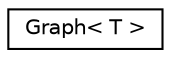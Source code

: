 digraph "Graphical Class Hierarchy"
{
  edge [fontname="Helvetica",fontsize="10",labelfontname="Helvetica",labelfontsize="10"];
  node [fontname="Helvetica",fontsize="10",shape=record];
  rankdir="LR";
  Node0 [label="Graph\< T \>",height=0.2,width=0.4,color="black", fillcolor="white", style="filled",URL="$class_graph.html"];
}
